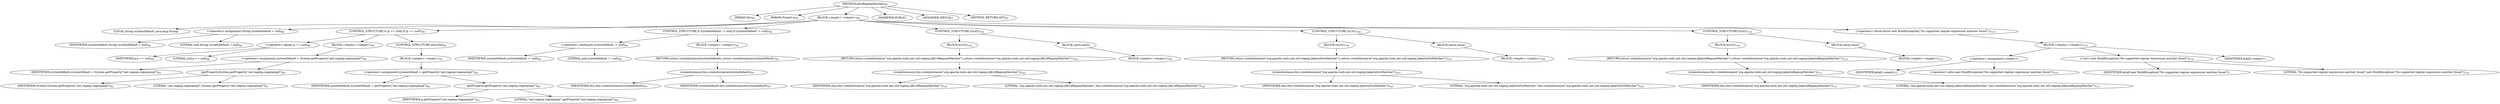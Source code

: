 digraph "newRegexpMatcher" {  
"40" [label = <(METHOD,newRegexpMatcher)<SUB>87</SUB>> ]
"6" [label = <(PARAM,this)<SUB>87</SUB>> ]
"41" [label = <(PARAM,Project p)<SUB>87</SUB>> ]
"42" [label = <(BLOCK,&lt;empty&gt;,&lt;empty&gt;)<SUB>88</SUB>> ]
"43" [label = <(LOCAL,String systemDefault: java.lang.String)> ]
"44" [label = <(&lt;operator&gt;.assignment,String systemDefault = null)<SUB>89</SUB>> ]
"45" [label = <(IDENTIFIER,systemDefault,String systemDefault = null)<SUB>89</SUB>> ]
"46" [label = <(LITERAL,null,String systemDefault = null)<SUB>89</SUB>> ]
"47" [label = <(CONTROL_STRUCTURE,if (p == null),if (p == null))<SUB>90</SUB>> ]
"48" [label = <(&lt;operator&gt;.equals,p == null)<SUB>90</SUB>> ]
"49" [label = <(IDENTIFIER,p,p == null)<SUB>90</SUB>> ]
"50" [label = <(LITERAL,null,p == null)<SUB>90</SUB>> ]
"51" [label = <(BLOCK,&lt;empty&gt;,&lt;empty&gt;)<SUB>90</SUB>> ]
"52" [label = <(&lt;operator&gt;.assignment,systemDefault = System.getProperty(&quot;ant.regexp.regexpimpl&quot;))<SUB>91</SUB>> ]
"53" [label = <(IDENTIFIER,systemDefault,systemDefault = System.getProperty(&quot;ant.regexp.regexpimpl&quot;))<SUB>91</SUB>> ]
"54" [label = <(getProperty,System.getProperty(&quot;ant.regexp.regexpimpl&quot;))<SUB>91</SUB>> ]
"55" [label = <(IDENTIFIER,System,System.getProperty(&quot;ant.regexp.regexpimpl&quot;))<SUB>91</SUB>> ]
"56" [label = <(LITERAL,&quot;ant.regexp.regexpimpl&quot;,System.getProperty(&quot;ant.regexp.regexpimpl&quot;))<SUB>91</SUB>> ]
"57" [label = <(CONTROL_STRUCTURE,else,else)<SUB>92</SUB>> ]
"58" [label = <(BLOCK,&lt;empty&gt;,&lt;empty&gt;)<SUB>92</SUB>> ]
"59" [label = <(&lt;operator&gt;.assignment,systemDefault = getProperty(&quot;ant.regexp.regexpimpl&quot;))<SUB>93</SUB>> ]
"60" [label = <(IDENTIFIER,systemDefault,systemDefault = getProperty(&quot;ant.regexp.regexpimpl&quot;))<SUB>93</SUB>> ]
"61" [label = <(getProperty,getProperty(&quot;ant.regexp.regexpimpl&quot;))<SUB>93</SUB>> ]
"62" [label = <(IDENTIFIER,p,getProperty(&quot;ant.regexp.regexpimpl&quot;))<SUB>93</SUB>> ]
"63" [label = <(LITERAL,&quot;ant.regexp.regexpimpl&quot;,getProperty(&quot;ant.regexp.regexpimpl&quot;))<SUB>93</SUB>> ]
"64" [label = <(CONTROL_STRUCTURE,if (systemDefault != null),if (systemDefault != null))<SUB>96</SUB>> ]
"65" [label = <(&lt;operator&gt;.notEquals,systemDefault != null)<SUB>96</SUB>> ]
"66" [label = <(IDENTIFIER,systemDefault,systemDefault != null)<SUB>96</SUB>> ]
"67" [label = <(LITERAL,null,systemDefault != null)<SUB>96</SUB>> ]
"68" [label = <(BLOCK,&lt;empty&gt;,&lt;empty&gt;)<SUB>96</SUB>> ]
"69" [label = <(RETURN,return createInstance(systemDefault);,return createInstance(systemDefault);)<SUB>97</SUB>> ]
"70" [label = <(createInstance,this.createInstance(systemDefault))<SUB>97</SUB>> ]
"5" [label = <(IDENTIFIER,this,this.createInstance(systemDefault))<SUB>97</SUB>> ]
"71" [label = <(IDENTIFIER,systemDefault,this.createInstance(systemDefault))<SUB>97</SUB>> ]
"72" [label = <(CONTROL_STRUCTURE,try,try)<SUB>102</SUB>> ]
"73" [label = <(BLOCK,try,try)<SUB>102</SUB>> ]
"74" [label = <(RETURN,return createInstance(&quot;org.apache.tools.ant.util.regexp.Jdk14RegexpMatcher&quot;);,return createInstance(&quot;org.apache.tools.ant.util.regexp.Jdk14RegexpMatcher&quot;);)<SUB>103</SUB>> ]
"75" [label = <(createInstance,this.createInstance(&quot;org.apache.tools.ant.util.regexp.Jdk14RegexpMatcher&quot;))<SUB>103</SUB>> ]
"7" [label = <(IDENTIFIER,this,this.createInstance(&quot;org.apache.tools.ant.util.regexp.Jdk14RegexpMatcher&quot;))<SUB>103</SUB>> ]
"76" [label = <(LITERAL,&quot;org.apache.tools.ant.util.regexp.Jdk14RegexpMatcher&quot;,this.createInstance(&quot;org.apache.tools.ant.util.regexp.Jdk14RegexpMatcher&quot;))<SUB>103</SUB>> ]
"77" [label = <(BLOCK,catch,catch)> ]
"78" [label = <(BLOCK,&lt;empty&gt;,&lt;empty&gt;)<SUB>104</SUB>> ]
"79" [label = <(CONTROL_STRUCTURE,try,try)<SUB>106</SUB>> ]
"80" [label = <(BLOCK,try,try)<SUB>106</SUB>> ]
"81" [label = <(RETURN,return createInstance(&quot;org.apache.tools.ant.util.regexp.JakartaOroMatcher&quot;);,return createInstance(&quot;org.apache.tools.ant.util.regexp.JakartaOroMatcher&quot;);)<SUB>107</SUB>> ]
"82" [label = <(createInstance,this.createInstance(&quot;org.apache.tools.ant.util.regexp.JakartaOroMatcher&quot;))<SUB>107</SUB>> ]
"8" [label = <(IDENTIFIER,this,this.createInstance(&quot;org.apache.tools.ant.util.regexp.JakartaOroMatcher&quot;))<SUB>107</SUB>> ]
"83" [label = <(LITERAL,&quot;org.apache.tools.ant.util.regexp.JakartaOroMatcher&quot;,this.createInstance(&quot;org.apache.tools.ant.util.regexp.JakartaOroMatcher&quot;))<SUB>107</SUB>> ]
"84" [label = <(BLOCK,catch,catch)> ]
"85" [label = <(BLOCK,&lt;empty&gt;,&lt;empty&gt;)<SUB>108</SUB>> ]
"86" [label = <(CONTROL_STRUCTURE,try,try)<SUB>110</SUB>> ]
"87" [label = <(BLOCK,try,try)<SUB>110</SUB>> ]
"88" [label = <(RETURN,return createInstance(&quot;org.apache.tools.ant.util.regexp.JakartaRegexpMatcher&quot;);,return createInstance(&quot;org.apache.tools.ant.util.regexp.JakartaRegexpMatcher&quot;);)<SUB>111</SUB>> ]
"89" [label = <(createInstance,this.createInstance(&quot;org.apache.tools.ant.util.regexp.JakartaRegexpMatcher&quot;))<SUB>111</SUB>> ]
"9" [label = <(IDENTIFIER,this,this.createInstance(&quot;org.apache.tools.ant.util.regexp.JakartaRegexpMatcher&quot;))<SUB>111</SUB>> ]
"90" [label = <(LITERAL,&quot;org.apache.tools.ant.util.regexp.JakartaRegexpMatcher&quot;,this.createInstance(&quot;org.apache.tools.ant.util.regexp.JakartaRegexpMatcher&quot;))<SUB>111</SUB>> ]
"91" [label = <(BLOCK,catch,catch)> ]
"92" [label = <(BLOCK,&lt;empty&gt;,&lt;empty&gt;)<SUB>112</SUB>> ]
"93" [label = <(&lt;operator&gt;.throw,throw new BuildException(&quot;No supported regular expression matcher found&quot;);)<SUB>114</SUB>> ]
"94" [label = <(BLOCK,&lt;empty&gt;,&lt;empty&gt;)<SUB>114</SUB>> ]
"95" [label = <(&lt;operator&gt;.assignment,&lt;empty&gt;)> ]
"96" [label = <(IDENTIFIER,$obj0,&lt;empty&gt;)> ]
"97" [label = <(&lt;operator&gt;.alloc,new BuildException(&quot;No supported regular expression matcher found&quot;))<SUB>114</SUB>> ]
"98" [label = <(&lt;init&gt;,new BuildException(&quot;No supported regular expression matcher found&quot;))<SUB>114</SUB>> ]
"99" [label = <(IDENTIFIER,$obj0,new BuildException(&quot;No supported regular expression matcher found&quot;))> ]
"100" [label = <(LITERAL,&quot;No supported regular expression matcher found&quot;,new BuildException(&quot;No supported regular expression matcher found&quot;))<SUB>114</SUB>> ]
"101" [label = <(IDENTIFIER,$obj0,&lt;empty&gt;)> ]
"102" [label = <(MODIFIER,PUBLIC)> ]
"103" [label = <(MODIFIER,VIRTUAL)> ]
"104" [label = <(METHOD_RETURN,ANY)<SUB>87</SUB>> ]
  "40" -> "6" 
  "40" -> "41" 
  "40" -> "42" 
  "40" -> "102" 
  "40" -> "103" 
  "40" -> "104" 
  "42" -> "43" 
  "42" -> "44" 
  "42" -> "47" 
  "42" -> "64" 
  "42" -> "72" 
  "42" -> "79" 
  "42" -> "86" 
  "42" -> "93" 
  "44" -> "45" 
  "44" -> "46" 
  "47" -> "48" 
  "47" -> "51" 
  "47" -> "57" 
  "48" -> "49" 
  "48" -> "50" 
  "51" -> "52" 
  "52" -> "53" 
  "52" -> "54" 
  "54" -> "55" 
  "54" -> "56" 
  "57" -> "58" 
  "58" -> "59" 
  "59" -> "60" 
  "59" -> "61" 
  "61" -> "62" 
  "61" -> "63" 
  "64" -> "65" 
  "64" -> "68" 
  "65" -> "66" 
  "65" -> "67" 
  "68" -> "69" 
  "69" -> "70" 
  "70" -> "5" 
  "70" -> "71" 
  "72" -> "73" 
  "72" -> "77" 
  "73" -> "74" 
  "74" -> "75" 
  "75" -> "7" 
  "75" -> "76" 
  "77" -> "78" 
  "79" -> "80" 
  "79" -> "84" 
  "80" -> "81" 
  "81" -> "82" 
  "82" -> "8" 
  "82" -> "83" 
  "84" -> "85" 
  "86" -> "87" 
  "86" -> "91" 
  "87" -> "88" 
  "88" -> "89" 
  "89" -> "9" 
  "89" -> "90" 
  "91" -> "92" 
  "93" -> "94" 
  "94" -> "95" 
  "94" -> "98" 
  "94" -> "101" 
  "95" -> "96" 
  "95" -> "97" 
  "98" -> "99" 
  "98" -> "100" 
}
